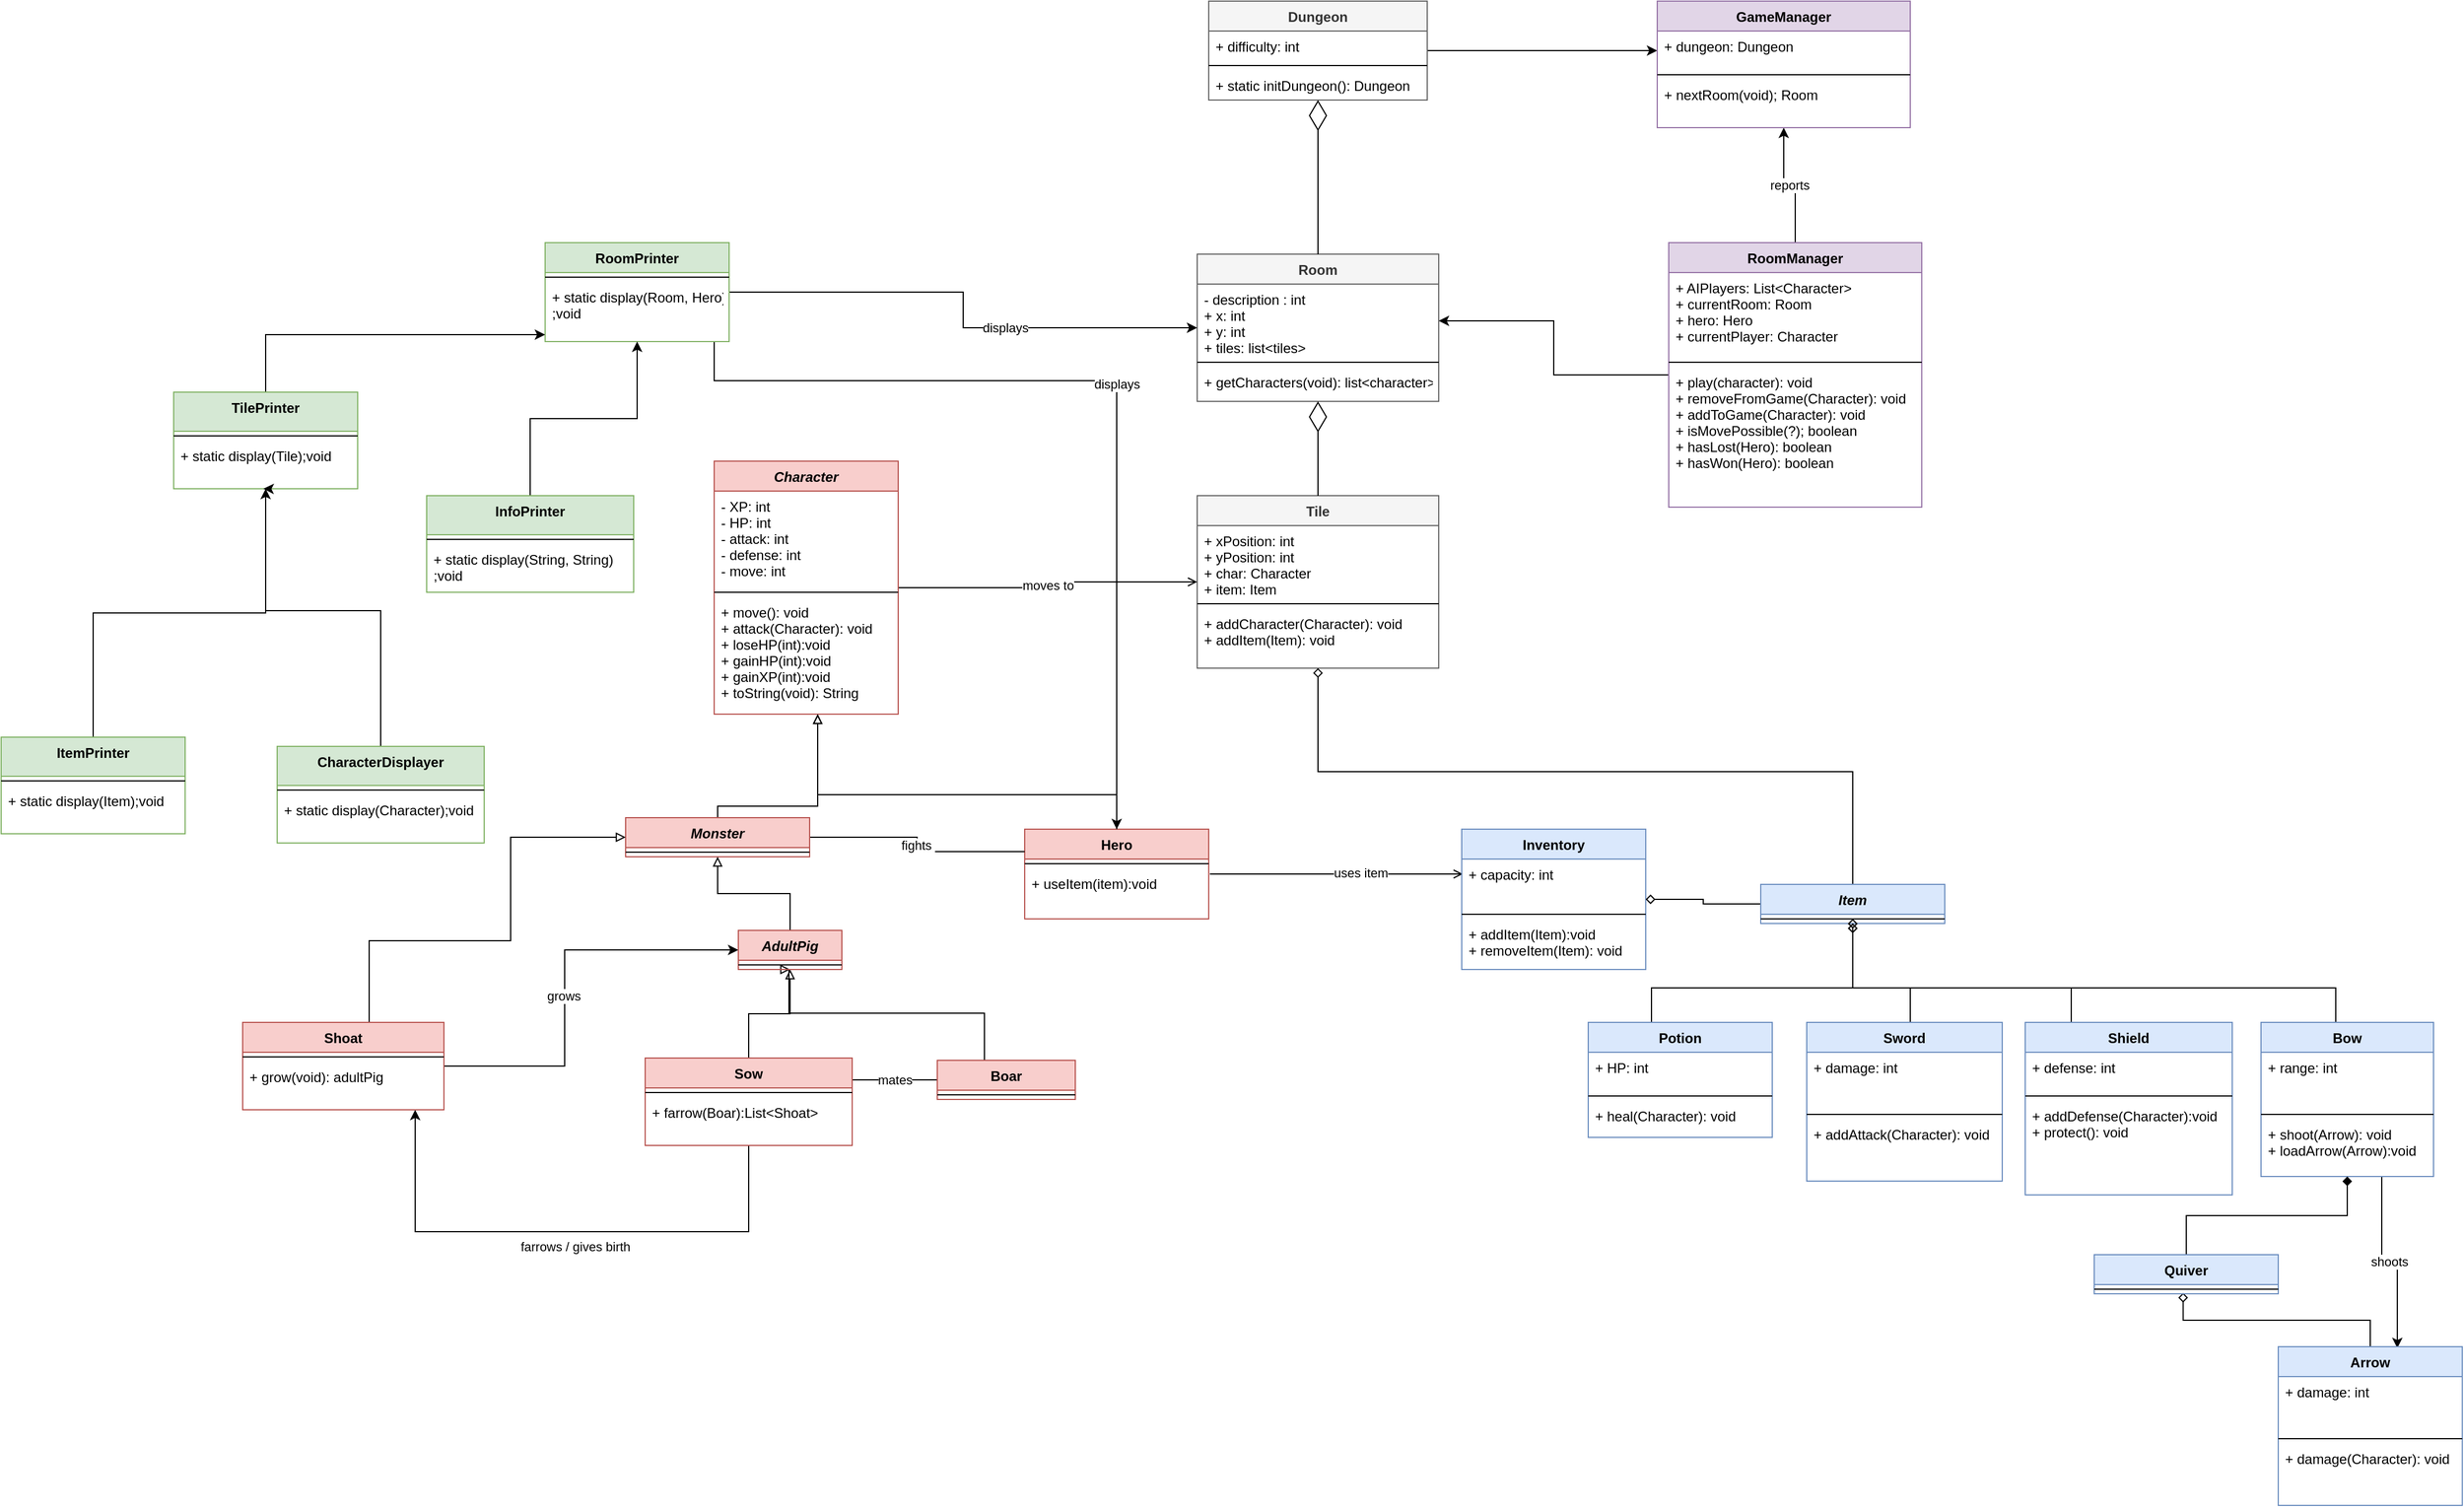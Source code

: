 <mxfile version="15.6.4" type="device"><diagram id="C5RBs43oDa-KdzZeNtuy" name="Page-1"><mxGraphModel dx="2263" dy="604" grid="1" gridSize="10" guides="1" tooltips="1" connect="1" arrows="1" fold="1" page="1" pageScale="1" pageWidth="827" pageHeight="1169" math="0" shadow="0"><root><mxCell id="WIyWlLk6GJQsqaUBKTNV-0"/><mxCell id="WIyWlLk6GJQsqaUBKTNV-1" parent="WIyWlLk6GJQsqaUBKTNV-0"/><mxCell id="gH329OQUfwkuAXoBpwUW-14" style="edgeStyle=orthogonalEdgeStyle;rounded=0;orthogonalLoop=1;jettySize=auto;html=1;entryX=0;entryY=0.5;entryDx=0;entryDy=0;labelBackgroundColor=default;fontColor=default;strokeColor=default;" edge="1" parent="WIyWlLk6GJQsqaUBKTNV-1" source="Ra0WpNmcFtBST2cFeMAc-4" target="gH329OQUfwkuAXoBpwUW-10"><mxGeometry relative="1" as="geometry"/></mxCell><mxCell id="Ra0WpNmcFtBST2cFeMAc-4" value="Dungeon" style="swimlane;fontStyle=1;align=center;verticalAlign=top;childLayout=stackLayout;horizontal=1;startSize=26;horizontalStack=0;resizeParent=1;resizeParentMax=0;resizeLast=0;collapsible=1;marginBottom=0;fillColor=#f5f5f5;fontColor=#333333;strokeColor=#666666;" parent="WIyWlLk6GJQsqaUBKTNV-1" vertex="1"><mxGeometry x="590" y="30" width="190" height="86" as="geometry"/></mxCell><mxCell id="Ra0WpNmcFtBST2cFeMAc-5" value="+ difficulty: int" style="text;strokeColor=none;fillColor=none;align=left;verticalAlign=top;spacingLeft=4;spacingRight=4;overflow=hidden;rotatable=0;points=[[0,0.5],[1,0.5]];portConstraint=eastwest;" parent="Ra0WpNmcFtBST2cFeMAc-4" vertex="1"><mxGeometry y="26" width="190" height="26" as="geometry"/></mxCell><mxCell id="Ra0WpNmcFtBST2cFeMAc-6" value="" style="line;strokeWidth=1;fillColor=none;align=left;verticalAlign=middle;spacingTop=-1;spacingLeft=3;spacingRight=3;rotatable=0;labelPosition=right;points=[];portConstraint=eastwest;" parent="Ra0WpNmcFtBST2cFeMAc-4" vertex="1"><mxGeometry y="52" width="190" height="8" as="geometry"/></mxCell><mxCell id="Ra0WpNmcFtBST2cFeMAc-7" value="+ static initDungeon(): Dungeon" style="text;strokeColor=none;fillColor=none;align=left;verticalAlign=top;spacingLeft=4;spacingRight=4;overflow=hidden;rotatable=0;points=[[0,0.5],[1,0.5]];portConstraint=eastwest;" parent="Ra0WpNmcFtBST2cFeMAc-4" vertex="1"><mxGeometry y="60" width="190" height="26" as="geometry"/></mxCell><mxCell id="Ra0WpNmcFtBST2cFeMAc-8" value="Room" style="swimlane;fontStyle=1;align=center;verticalAlign=top;childLayout=stackLayout;horizontal=1;startSize=26;horizontalStack=0;resizeParent=1;resizeParentMax=0;resizeLast=0;collapsible=1;marginBottom=0;fillColor=#f5f5f5;fontColor=#333333;strokeColor=#666666;" parent="WIyWlLk6GJQsqaUBKTNV-1" vertex="1"><mxGeometry x="580" y="250" width="210" height="128" as="geometry"/></mxCell><mxCell id="gH329OQUfwkuAXoBpwUW-0" value="- description : int&#10;+ x: int&#10;+ y: int&#10;+ tiles: list&lt;tiles&gt;" style="text;strokeColor=none;fillColor=none;align=left;verticalAlign=top;spacingLeft=4;spacingRight=4;overflow=hidden;rotatable=0;points=[[0,0.5],[1,0.5]];portConstraint=eastwest;fontColor=default;" vertex="1" parent="Ra0WpNmcFtBST2cFeMAc-8"><mxGeometry y="26" width="210" height="64" as="geometry"/></mxCell><mxCell id="Ra0WpNmcFtBST2cFeMAc-10" value="" style="line;strokeWidth=1;fillColor=none;align=left;verticalAlign=middle;spacingTop=-1;spacingLeft=3;spacingRight=3;rotatable=0;labelPosition=right;points=[];portConstraint=eastwest;" parent="Ra0WpNmcFtBST2cFeMAc-8" vertex="1"><mxGeometry y="90" width="210" height="8" as="geometry"/></mxCell><mxCell id="Ra0WpNmcFtBST2cFeMAc-11" value="+ getCharacters(void): list&lt;character&gt;" style="text;strokeColor=none;fillColor=none;align=left;verticalAlign=top;spacingLeft=4;spacingRight=4;overflow=hidden;rotatable=0;points=[[0,0.5],[1,0.5]];portConstraint=eastwest;fontColor=default;" parent="Ra0WpNmcFtBST2cFeMAc-8" vertex="1"><mxGeometry y="98" width="210" height="30" as="geometry"/></mxCell><mxCell id="Ra0WpNmcFtBST2cFeMAc-12" value="Tile" style="swimlane;fontStyle=1;align=center;verticalAlign=top;childLayout=stackLayout;horizontal=1;startSize=26;horizontalStack=0;resizeParent=1;resizeParentMax=0;resizeLast=0;collapsible=1;marginBottom=0;fillColor=#f5f5f5;fontColor=#333333;strokeColor=#666666;" parent="WIyWlLk6GJQsqaUBKTNV-1" vertex="1"><mxGeometry x="580" y="460" width="210" height="150" as="geometry"/></mxCell><mxCell id="Ra0WpNmcFtBST2cFeMAc-13" value="+ xPosition: int&#10;+ yPosition: int&#10;+ char: Character&#10;+ item: Item" style="text;strokeColor=none;fillColor=none;align=left;verticalAlign=top;spacingLeft=4;spacingRight=4;overflow=hidden;rotatable=0;points=[[0,0.5],[1,0.5]];portConstraint=eastwest;fontColor=default;" parent="Ra0WpNmcFtBST2cFeMAc-12" vertex="1"><mxGeometry y="26" width="210" height="64" as="geometry"/></mxCell><mxCell id="Ra0WpNmcFtBST2cFeMAc-14" value="" style="line;strokeWidth=1;fillColor=none;align=left;verticalAlign=middle;spacingTop=-1;spacingLeft=3;spacingRight=3;rotatable=0;labelPosition=right;points=[];portConstraint=eastwest;" parent="Ra0WpNmcFtBST2cFeMAc-12" vertex="1"><mxGeometry y="90" width="210" height="8" as="geometry"/></mxCell><mxCell id="Ra0WpNmcFtBST2cFeMAc-15" value="+ addCharacter(Character): void&#10;+ addItem(Item): void" style="text;strokeColor=none;fillColor=none;align=left;verticalAlign=top;spacingLeft=4;spacingRight=4;overflow=hidden;rotatable=0;points=[[0,0.5],[1,0.5]];portConstraint=eastwest;fontColor=default;" parent="Ra0WpNmcFtBST2cFeMAc-12" vertex="1"><mxGeometry y="98" width="210" height="52" as="geometry"/></mxCell><mxCell id="Ra0WpNmcFtBST2cFeMAc-17" value="" style="endArrow=diamondThin;endFill=0;endSize=24;html=1;rounded=0;exitX=0.5;exitY=0;exitDx=0;exitDy=0;" parent="WIyWlLk6GJQsqaUBKTNV-1" source="Ra0WpNmcFtBST2cFeMAc-8" target="Ra0WpNmcFtBST2cFeMAc-4" edge="1"><mxGeometry width="160" relative="1" as="geometry"><mxPoint x="600" y="260" as="sourcePoint"/><mxPoint x="760" y="260" as="targetPoint"/></mxGeometry></mxCell><mxCell id="Ra0WpNmcFtBST2cFeMAc-18" value="" style="endArrow=diamondThin;endFill=0;endSize=24;html=1;rounded=0;exitX=0.5;exitY=0;exitDx=0;exitDy=0;" parent="WIyWlLk6GJQsqaUBKTNV-1" source="Ra0WpNmcFtBST2cFeMAc-12" target="Ra0WpNmcFtBST2cFeMAc-8" edge="1"><mxGeometry width="160" relative="1" as="geometry"><mxPoint x="662" y="428" as="sourcePoint"/><mxPoint x="662" y="346" as="targetPoint"/></mxGeometry></mxCell><mxCell id="Ra0WpNmcFtBST2cFeMAc-65" value="moves to" style="edgeStyle=orthogonalEdgeStyle;rounded=0;orthogonalLoop=1;jettySize=auto;html=1;endArrow=open;endFill=0;" parent="WIyWlLk6GJQsqaUBKTNV-1" source="Ra0WpNmcFtBST2cFeMAc-20" target="Ra0WpNmcFtBST2cFeMAc-12" edge="1"><mxGeometry relative="1" as="geometry"/></mxCell><mxCell id="Ra0WpNmcFtBST2cFeMAc-20" value="Character" style="swimlane;fontStyle=3;align=center;verticalAlign=top;childLayout=stackLayout;horizontal=1;startSize=26;horizontalStack=0;resizeParent=1;resizeParentMax=0;resizeLast=0;collapsible=1;marginBottom=0;fillColor=#f8cecc;strokeColor=#b85450;fontColor=default;" parent="WIyWlLk6GJQsqaUBKTNV-1" vertex="1"><mxGeometry x="160" y="430" width="160" height="220" as="geometry"/></mxCell><mxCell id="Ra0WpNmcFtBST2cFeMAc-21" value="- XP: int&#10;- HP: int&#10;- attack: int&#10;- defense: int&#10;- move: int" style="text;strokeColor=none;fillColor=none;align=left;verticalAlign=top;spacingLeft=4;spacingRight=4;overflow=hidden;rotatable=0;points=[[0,0.5],[1,0.5]];portConstraint=eastwest;" parent="Ra0WpNmcFtBST2cFeMAc-20" vertex="1"><mxGeometry y="26" width="160" height="84" as="geometry"/></mxCell><mxCell id="Ra0WpNmcFtBST2cFeMAc-22" value="" style="line;strokeWidth=1;fillColor=none;align=left;verticalAlign=middle;spacingTop=-1;spacingLeft=3;spacingRight=3;rotatable=0;labelPosition=right;points=[];portConstraint=eastwest;" parent="Ra0WpNmcFtBST2cFeMAc-20" vertex="1"><mxGeometry y="110" width="160" height="8" as="geometry"/></mxCell><mxCell id="Ra0WpNmcFtBST2cFeMAc-23" value="+ move(): void&#10;+ attack(Character): void&#10;+ loseHP(int):void&#10;+ gainHP(int):void&#10;+ gainXP(int):void&#10;+ toString(void): String" style="text;strokeColor=none;fillColor=none;align=left;verticalAlign=top;spacingLeft=4;spacingRight=4;overflow=hidden;rotatable=0;points=[[0,0.5],[1,0.5]];portConstraint=eastwest;fontColor=default;" parent="Ra0WpNmcFtBST2cFeMAc-20" vertex="1"><mxGeometry y="118" width="160" height="102" as="geometry"/></mxCell><mxCell id="Ra0WpNmcFtBST2cFeMAc-71" style="edgeStyle=orthogonalEdgeStyle;rounded=0;orthogonalLoop=1;jettySize=auto;html=1;entryX=0;entryY=0.5;entryDx=0;entryDy=0;endArrow=open;endFill=0;" parent="WIyWlLk6GJQsqaUBKTNV-1" edge="1"><mxGeometry relative="1" as="geometry"><mxPoint x="591" y="789" as="sourcePoint"/><mxPoint x="811" y="789" as="targetPoint"/></mxGeometry></mxCell><mxCell id="Ra0WpNmcFtBST2cFeMAc-72" value="uses item" style="edgeLabel;html=1;align=center;verticalAlign=middle;resizable=0;points=[];" parent="Ra0WpNmcFtBST2cFeMAc-71" vertex="1" connectable="0"><mxGeometry x="0.185" y="1" relative="1" as="geometry"><mxPoint as="offset"/></mxGeometry></mxCell><mxCell id="Ra0WpNmcFtBST2cFeMAc-24" value="Hero" style="swimlane;fontStyle=1;align=center;verticalAlign=top;childLayout=stackLayout;horizontal=1;startSize=26;horizontalStack=0;resizeParent=1;resizeParentMax=0;resizeLast=0;collapsible=1;marginBottom=0;fillColor=#f8cecc;strokeColor=#b85450;" parent="WIyWlLk6GJQsqaUBKTNV-1" vertex="1"><mxGeometry x="430" y="750" width="160" height="78" as="geometry"/></mxCell><mxCell id="Ra0WpNmcFtBST2cFeMAc-26" value="" style="line;strokeWidth=1;fillColor=none;align=left;verticalAlign=middle;spacingTop=-1;spacingLeft=3;spacingRight=3;rotatable=0;labelPosition=right;points=[];portConstraint=eastwest;" parent="Ra0WpNmcFtBST2cFeMAc-24" vertex="1"><mxGeometry y="26" width="160" height="8" as="geometry"/></mxCell><mxCell id="NSL0CPx2cBT7CAXPRguI-1" value="+ useItem(item):void" style="text;strokeColor=none;fillColor=none;align=left;verticalAlign=top;spacingLeft=4;spacingRight=4;overflow=hidden;rotatable=0;points=[[0,0.5],[1,0.5]];portConstraint=eastwest;" parent="Ra0WpNmcFtBST2cFeMAc-24" vertex="1"><mxGeometry y="34" width="160" height="44" as="geometry"/></mxCell><mxCell id="Ra0WpNmcFtBST2cFeMAc-59" value="fights&amp;nbsp;" style="edgeStyle=orthogonalEdgeStyle;rounded=0;orthogonalLoop=1;jettySize=auto;html=1;entryX=0;entryY=0.25;entryDx=0;entryDy=0;endArrow=none;endFill=0;" parent="WIyWlLk6GJQsqaUBKTNV-1" source="Ra0WpNmcFtBST2cFeMAc-28" target="Ra0WpNmcFtBST2cFeMAc-24" edge="1"><mxGeometry relative="1" as="geometry"/></mxCell><mxCell id="Ra0WpNmcFtBST2cFeMAc-60" style="edgeStyle=orthogonalEdgeStyle;rounded=0;orthogonalLoop=1;jettySize=auto;html=1;endArrow=block;endFill=0;" parent="WIyWlLk6GJQsqaUBKTNV-1" source="Ra0WpNmcFtBST2cFeMAc-28" target="Ra0WpNmcFtBST2cFeMAc-20" edge="1"><mxGeometry relative="1" as="geometry"><Array as="points"><mxPoint x="163" y="730"/><mxPoint x="250" y="730"/></Array></mxGeometry></mxCell><mxCell id="Ra0WpNmcFtBST2cFeMAc-28" value="Monster" style="swimlane;fontStyle=3;align=center;verticalAlign=top;childLayout=stackLayout;horizontal=1;startSize=26;horizontalStack=0;resizeParent=1;resizeParentMax=0;resizeLast=0;collapsible=1;marginBottom=0;fillColor=#f8cecc;strokeColor=#b85450;" parent="WIyWlLk6GJQsqaUBKTNV-1" vertex="1"><mxGeometry x="83" y="740" width="160" height="34" as="geometry"/></mxCell><mxCell id="Ra0WpNmcFtBST2cFeMAc-30" value="" style="line;strokeWidth=1;fillColor=none;align=left;verticalAlign=middle;spacingTop=-1;spacingLeft=3;spacingRight=3;rotatable=0;labelPosition=right;points=[];portConstraint=eastwest;" parent="Ra0WpNmcFtBST2cFeMAc-28" vertex="1"><mxGeometry y="26" width="160" height="8" as="geometry"/></mxCell><mxCell id="gH329OQUfwkuAXoBpwUW-19" style="edgeStyle=orthogonalEdgeStyle;rounded=0;orthogonalLoop=1;jettySize=auto;html=1;labelBackgroundColor=default;fontColor=default;strokeColor=default;endArrow=block;endFill=0;" edge="1" parent="WIyWlLk6GJQsqaUBKTNV-1" source="Ra0WpNmcFtBST2cFeMAc-38" target="gH329OQUfwkuAXoBpwUW-26"><mxGeometry relative="1" as="geometry"/></mxCell><mxCell id="gH329OQUfwkuAXoBpwUW-31" value="farrows / gives birth" style="edgeStyle=orthogonalEdgeStyle;rounded=0;orthogonalLoop=1;jettySize=auto;html=1;labelBackgroundColor=default;fontColor=default;endArrow=classic;endFill=1;strokeColor=default;" edge="1" parent="WIyWlLk6GJQsqaUBKTNV-1" source="Ra0WpNmcFtBST2cFeMAc-38" target="gH329OQUfwkuAXoBpwUW-22"><mxGeometry x="-0.039" y="13" relative="1" as="geometry"><Array as="points"><mxPoint x="190" y="1100"/><mxPoint x="-100" y="1100"/></Array><mxPoint as="offset"/></mxGeometry></mxCell><mxCell id="gH329OQUfwkuAXoBpwUW-33" value="mates" style="edgeStyle=orthogonalEdgeStyle;rounded=0;orthogonalLoop=1;jettySize=auto;html=1;labelBackgroundColor=default;fontColor=default;endArrow=none;endFill=0;strokeColor=default;exitX=1;exitY=0.25;exitDx=0;exitDy=0;" edge="1" parent="WIyWlLk6GJQsqaUBKTNV-1" source="Ra0WpNmcFtBST2cFeMAc-38" target="Ra0WpNmcFtBST2cFeMAc-40"><mxGeometry relative="1" as="geometry"/></mxCell><mxCell id="Ra0WpNmcFtBST2cFeMAc-38" value="Sow" style="swimlane;fontStyle=1;align=center;verticalAlign=top;childLayout=stackLayout;horizontal=1;startSize=26;horizontalStack=0;resizeParent=1;resizeParentMax=0;resizeLast=0;collapsible=1;marginBottom=0;fillColor=#f8cecc;strokeColor=#b85450;fontColor=default;" parent="WIyWlLk6GJQsqaUBKTNV-1" vertex="1"><mxGeometry x="100" y="949" width="180" height="76" as="geometry"/></mxCell><mxCell id="Ra0WpNmcFtBST2cFeMAc-39" value="" style="line;strokeWidth=1;fillColor=none;align=left;verticalAlign=middle;spacingTop=-1;spacingLeft=3;spacingRight=3;rotatable=0;labelPosition=right;points=[];portConstraint=eastwest;" parent="Ra0WpNmcFtBST2cFeMAc-38" vertex="1"><mxGeometry y="26" width="180" height="8" as="geometry"/></mxCell><mxCell id="gH329OQUfwkuAXoBpwUW-21" value="+ farrow(Boar):List&lt;Shoat&gt;" style="text;strokeColor=none;fillColor=none;align=left;verticalAlign=top;spacingLeft=4;spacingRight=4;overflow=hidden;rotatable=0;points=[[0,0.5],[1,0.5]];portConstraint=eastwest;fontColor=default;" vertex="1" parent="Ra0WpNmcFtBST2cFeMAc-38"><mxGeometry y="34" width="180" height="42" as="geometry"/></mxCell><mxCell id="gH329OQUfwkuAXoBpwUW-20" style="edgeStyle=orthogonalEdgeStyle;rounded=0;orthogonalLoop=1;jettySize=auto;html=1;labelBackgroundColor=default;fontColor=default;strokeColor=default;entryX=0.5;entryY=1;entryDx=0;entryDy=0;endArrow=block;endFill=0;" edge="1" parent="WIyWlLk6GJQsqaUBKTNV-1" source="Ra0WpNmcFtBST2cFeMAc-40" target="gH329OQUfwkuAXoBpwUW-26"><mxGeometry relative="1" as="geometry"><Array as="points"><mxPoint x="395" y="910"/><mxPoint x="225" y="910"/></Array></mxGeometry></mxCell><mxCell id="Ra0WpNmcFtBST2cFeMAc-40" value="Boar" style="swimlane;fontStyle=1;align=center;verticalAlign=top;childLayout=stackLayout;horizontal=1;startSize=26;horizontalStack=0;resizeParent=1;resizeParentMax=0;resizeLast=0;collapsible=1;marginBottom=0;fillColor=#f8cecc;strokeColor=#b85450;fontColor=default;" parent="WIyWlLk6GJQsqaUBKTNV-1" vertex="1"><mxGeometry x="354" y="951" width="120" height="34" as="geometry"/></mxCell><mxCell id="Ra0WpNmcFtBST2cFeMAc-41" value="" style="line;strokeWidth=1;fillColor=none;align=left;verticalAlign=middle;spacingTop=-1;spacingLeft=3;spacingRight=3;rotatable=0;labelPosition=right;points=[];portConstraint=eastwest;" parent="Ra0WpNmcFtBST2cFeMAc-40" vertex="1"><mxGeometry y="26" width="120" height="8" as="geometry"/></mxCell><mxCell id="Ra0WpNmcFtBST2cFeMAc-66" value="Inventory" style="swimlane;fontStyle=1;align=center;verticalAlign=top;childLayout=stackLayout;horizontal=1;startSize=26;horizontalStack=0;resizeParent=1;resizeParentMax=0;resizeLast=0;collapsible=1;marginBottom=0;fillColor=#dae8fc;strokeColor=#6c8ebf;fontColor=default;" parent="WIyWlLk6GJQsqaUBKTNV-1" vertex="1"><mxGeometry x="810" y="750" width="160" height="122" as="geometry"/></mxCell><mxCell id="NSL0CPx2cBT7CAXPRguI-3" value="+ capacity: int" style="text;strokeColor=none;fillColor=none;align=left;verticalAlign=top;spacingLeft=4;spacingRight=4;overflow=hidden;rotatable=0;points=[[0,0.5],[1,0.5]];portConstraint=eastwest;" parent="Ra0WpNmcFtBST2cFeMAc-66" vertex="1"><mxGeometry y="26" width="160" height="44" as="geometry"/></mxCell><mxCell id="Ra0WpNmcFtBST2cFeMAc-68" value="" style="line;strokeWidth=1;fillColor=none;align=left;verticalAlign=middle;spacingTop=-1;spacingLeft=3;spacingRight=3;rotatable=0;labelPosition=right;points=[];portConstraint=eastwest;" parent="Ra0WpNmcFtBST2cFeMAc-66" vertex="1"><mxGeometry y="70" width="160" height="8" as="geometry"/></mxCell><mxCell id="Ra0WpNmcFtBST2cFeMAc-74" value="+ addItem(Item):void&#10;+ removeItem(Item): void" style="text;strokeColor=none;fillColor=none;align=left;verticalAlign=top;spacingLeft=4;spacingRight=4;overflow=hidden;rotatable=0;points=[[0,0.5],[1,0.5]];portConstraint=eastwest;" parent="Ra0WpNmcFtBST2cFeMAc-66" vertex="1"><mxGeometry y="78" width="160" height="44" as="geometry"/></mxCell><mxCell id="Ra0WpNmcFtBST2cFeMAc-81" style="edgeStyle=orthogonalEdgeStyle;rounded=0;orthogonalLoop=1;jettySize=auto;html=1;endArrow=diamond;endFill=0;" parent="WIyWlLk6GJQsqaUBKTNV-1" source="Ra0WpNmcFtBST2cFeMAc-76" target="Ra0WpNmcFtBST2cFeMAc-66" edge="1"><mxGeometry relative="1" as="geometry"/></mxCell><mxCell id="Ra0WpNmcFtBST2cFeMAc-96" style="edgeStyle=orthogonalEdgeStyle;rounded=0;orthogonalLoop=1;jettySize=auto;html=1;endArrow=diamond;endFill=0;strokeColor=default;labelBackgroundColor=default;fontColor=default;" parent="WIyWlLk6GJQsqaUBKTNV-1" source="Ra0WpNmcFtBST2cFeMAc-76" target="Ra0WpNmcFtBST2cFeMAc-12" edge="1"><mxGeometry relative="1" as="geometry"><Array as="points"><mxPoint x="1150" y="700"/><mxPoint x="685" y="700"/></Array></mxGeometry></mxCell><mxCell id="Ra0WpNmcFtBST2cFeMAc-76" value="Item" style="swimlane;fontStyle=3;align=center;verticalAlign=top;childLayout=stackLayout;horizontal=1;startSize=26;horizontalStack=0;resizeParent=1;resizeParentMax=0;resizeLast=0;collapsible=1;marginBottom=0;fillColor=#dae8fc;strokeColor=#6c8ebf;" parent="WIyWlLk6GJQsqaUBKTNV-1" vertex="1"><mxGeometry x="1070" y="798" width="160" height="34" as="geometry"/></mxCell><mxCell id="Ra0WpNmcFtBST2cFeMAc-78" value="" style="line;strokeWidth=1;fillColor=none;align=left;verticalAlign=middle;spacingTop=-1;spacingLeft=3;spacingRight=3;rotatable=0;labelPosition=right;points=[];portConstraint=eastwest;" parent="Ra0WpNmcFtBST2cFeMAc-76" vertex="1"><mxGeometry y="26" width="160" height="8" as="geometry"/></mxCell><mxCell id="Ra0WpNmcFtBST2cFeMAc-84" style="edgeStyle=orthogonalEdgeStyle;rounded=0;orthogonalLoop=1;jettySize=auto;html=1;endArrow=diamond;endFill=0;" parent="WIyWlLk6GJQsqaUBKTNV-1" source="Ra0WpNmcFtBST2cFeMAc-82" target="Ra0WpNmcFtBST2cFeMAc-76" edge="1"><mxGeometry relative="1" as="geometry"><Array as="points"><mxPoint x="975" y="888"/><mxPoint x="1150" y="888"/></Array></mxGeometry></mxCell><mxCell id="Ra0WpNmcFtBST2cFeMAc-82" value="Potion" style="swimlane;fontStyle=1;align=center;verticalAlign=top;childLayout=stackLayout;horizontal=1;startSize=26;horizontalStack=0;resizeParent=1;resizeParentMax=0;resizeLast=0;collapsible=1;marginBottom=0;fillColor=#dae8fc;strokeColor=#6c8ebf;" parent="WIyWlLk6GJQsqaUBKTNV-1" vertex="1"><mxGeometry x="920" y="918" width="160" height="100" as="geometry"/></mxCell><mxCell id="ONA8UEcfbcCR8e6bUTJ_-0" value="+ HP: int" style="text;strokeColor=none;fillColor=none;align=left;verticalAlign=top;spacingLeft=4;spacingRight=4;overflow=hidden;rotatable=0;points=[[0,0.5],[1,0.5]];portConstraint=eastwest;" parent="Ra0WpNmcFtBST2cFeMAc-82" vertex="1"><mxGeometry y="26" width="160" height="34" as="geometry"/></mxCell><mxCell id="Ra0WpNmcFtBST2cFeMAc-83" value="" style="line;strokeWidth=1;fillColor=none;align=left;verticalAlign=middle;spacingTop=-1;spacingLeft=3;spacingRight=3;rotatable=0;labelPosition=right;points=[];portConstraint=eastwest;" parent="Ra0WpNmcFtBST2cFeMAc-82" vertex="1"><mxGeometry y="60" width="160" height="8" as="geometry"/></mxCell><mxCell id="ONA8UEcfbcCR8e6bUTJ_-3" value="+ heal(Character): void" style="text;strokeColor=none;fillColor=none;align=left;verticalAlign=top;spacingLeft=4;spacingRight=4;overflow=hidden;rotatable=0;points=[[0,0.5],[1,0.5]];portConstraint=eastwest;" parent="Ra0WpNmcFtBST2cFeMAc-82" vertex="1"><mxGeometry y="68" width="160" height="32" as="geometry"/></mxCell><mxCell id="Ra0WpNmcFtBST2cFeMAc-88" style="edgeStyle=orthogonalEdgeStyle;rounded=0;orthogonalLoop=1;jettySize=auto;html=1;endArrow=diamond;endFill=0;" parent="WIyWlLk6GJQsqaUBKTNV-1" source="Ra0WpNmcFtBST2cFeMAc-85" target="Ra0WpNmcFtBST2cFeMAc-76" edge="1"><mxGeometry relative="1" as="geometry"><Array as="points"><mxPoint x="1200" y="888"/><mxPoint x="1150" y="888"/></Array></mxGeometry></mxCell><mxCell id="Ra0WpNmcFtBST2cFeMAc-85" value="Sword" style="swimlane;fontStyle=1;align=center;verticalAlign=top;childLayout=stackLayout;horizontal=1;startSize=26;horizontalStack=0;resizeParent=1;resizeParentMax=0;resizeLast=0;collapsible=1;marginBottom=0;fillColor=#dae8fc;strokeColor=#6c8ebf;" parent="WIyWlLk6GJQsqaUBKTNV-1" vertex="1"><mxGeometry x="1110" y="918" width="170" height="138" as="geometry"/></mxCell><mxCell id="ONA8UEcfbcCR8e6bUTJ_-1" value="+ damage: int" style="text;strokeColor=none;fillColor=none;align=left;verticalAlign=top;spacingLeft=4;spacingRight=4;overflow=hidden;rotatable=0;points=[[0,0.5],[1,0.5]];portConstraint=eastwest;" parent="Ra0WpNmcFtBST2cFeMAc-85" vertex="1"><mxGeometry y="26" width="170" height="50" as="geometry"/></mxCell><mxCell id="Ra0WpNmcFtBST2cFeMAc-86" value="" style="line;strokeWidth=1;fillColor=none;align=left;verticalAlign=middle;spacingTop=-1;spacingLeft=3;spacingRight=3;rotatable=0;labelPosition=right;points=[];portConstraint=eastwest;" parent="Ra0WpNmcFtBST2cFeMAc-85" vertex="1"><mxGeometry y="76" width="170" height="8" as="geometry"/></mxCell><mxCell id="Kwb9sThJgDxmGf1kKfS5-1" value="+ addAttack(Character): void" style="text;strokeColor=none;fillColor=none;align=left;verticalAlign=top;spacingLeft=4;spacingRight=4;overflow=hidden;rotatable=0;points=[[0,0.5],[1,0.5]];portConstraint=eastwest;" parent="Ra0WpNmcFtBST2cFeMAc-85" vertex="1"><mxGeometry y="84" width="170" height="54" as="geometry"/></mxCell><mxCell id="Ra0WpNmcFtBST2cFeMAc-91" style="edgeStyle=orthogonalEdgeStyle;rounded=0;orthogonalLoop=1;jettySize=auto;html=1;endArrow=diamond;endFill=0;" parent="WIyWlLk6GJQsqaUBKTNV-1" source="Ra0WpNmcFtBST2cFeMAc-89" edge="1"><mxGeometry relative="1" as="geometry"><mxPoint x="1150" y="828" as="targetPoint"/><Array as="points"><mxPoint x="1340" y="888"/><mxPoint x="1150" y="888"/></Array></mxGeometry></mxCell><mxCell id="Ra0WpNmcFtBST2cFeMAc-89" value="Shield" style="swimlane;fontStyle=1;align=center;verticalAlign=top;childLayout=stackLayout;horizontal=1;startSize=26;horizontalStack=0;resizeParent=1;resizeParentMax=0;resizeLast=0;collapsible=1;marginBottom=0;fillColor=#dae8fc;strokeColor=#6c8ebf;" parent="WIyWlLk6GJQsqaUBKTNV-1" vertex="1"><mxGeometry x="1300" y="918" width="180" height="150" as="geometry"/></mxCell><mxCell id="ONA8UEcfbcCR8e6bUTJ_-5" value="+ defense: int" style="text;strokeColor=none;fillColor=none;align=left;verticalAlign=top;spacingLeft=4;spacingRight=4;overflow=hidden;rotatable=0;points=[[0,0.5],[1,0.5]];portConstraint=eastwest;" parent="Ra0WpNmcFtBST2cFeMAc-89" vertex="1"><mxGeometry y="26" width="180" height="34" as="geometry"/></mxCell><mxCell id="Ra0WpNmcFtBST2cFeMAc-90" value="" style="line;strokeWidth=1;fillColor=none;align=left;verticalAlign=middle;spacingTop=-1;spacingLeft=3;spacingRight=3;rotatable=0;labelPosition=right;points=[];portConstraint=eastwest;" parent="Ra0WpNmcFtBST2cFeMAc-89" vertex="1"><mxGeometry y="60" width="180" height="8" as="geometry"/></mxCell><mxCell id="ONA8UEcfbcCR8e6bUTJ_-10" value="+ addDefense(Character):void&#10;+ protect(): void" style="text;strokeColor=none;fillColor=none;align=left;verticalAlign=top;spacingLeft=4;spacingRight=4;overflow=hidden;rotatable=0;points=[[0,0.5],[1,0.5]];portConstraint=eastwest;" parent="Ra0WpNmcFtBST2cFeMAc-89" vertex="1"><mxGeometry y="68" width="180" height="82" as="geometry"/></mxCell><mxCell id="Ra0WpNmcFtBST2cFeMAc-94" style="edgeStyle=orthogonalEdgeStyle;rounded=0;orthogonalLoop=1;jettySize=auto;html=1;endArrow=diamond;endFill=0;" parent="WIyWlLk6GJQsqaUBKTNV-1" source="Ra0WpNmcFtBST2cFeMAc-92" edge="1"><mxGeometry relative="1" as="geometry"><mxPoint x="1150" y="828" as="targetPoint"/><Array as="points"><mxPoint x="1570" y="888"/><mxPoint x="1150" y="888"/></Array></mxGeometry></mxCell><mxCell id="Kwb9sThJgDxmGf1kKfS5-7" value="shoots&amp;nbsp;" style="edgeStyle=orthogonalEdgeStyle;rounded=0;orthogonalLoop=1;jettySize=auto;html=1;entryX=0.647;entryY=0.009;entryDx=0;entryDy=0;entryPerimeter=0;" parent="WIyWlLk6GJQsqaUBKTNV-1" source="Ra0WpNmcFtBST2cFeMAc-92" target="ONA8UEcfbcCR8e6bUTJ_-11" edge="1"><mxGeometry relative="1" as="geometry"><Array as="points"><mxPoint x="1610" y="1126"/><mxPoint x="1623" y="1126"/></Array></mxGeometry></mxCell><mxCell id="Ra0WpNmcFtBST2cFeMAc-92" value="Bow" style="swimlane;fontStyle=1;align=center;verticalAlign=top;childLayout=stackLayout;horizontal=1;startSize=26;horizontalStack=0;resizeParent=1;resizeParentMax=0;resizeLast=0;collapsible=1;marginBottom=0;fillColor=#dae8fc;strokeColor=#6c8ebf;" parent="WIyWlLk6GJQsqaUBKTNV-1" vertex="1"><mxGeometry x="1505" y="918" width="150" height="134" as="geometry"/></mxCell><mxCell id="ONA8UEcfbcCR8e6bUTJ_-9" value="+ range: int" style="text;strokeColor=none;fillColor=none;align=left;verticalAlign=top;spacingLeft=4;spacingRight=4;overflow=hidden;rotatable=0;points=[[0,0.5],[1,0.5]];portConstraint=eastwest;" parent="Ra0WpNmcFtBST2cFeMAc-92" vertex="1"><mxGeometry y="26" width="150" height="50" as="geometry"/></mxCell><mxCell id="Ra0WpNmcFtBST2cFeMAc-93" value="" style="line;strokeWidth=1;fillColor=none;align=left;verticalAlign=middle;spacingTop=-1;spacingLeft=3;spacingRight=3;rotatable=0;labelPosition=right;points=[];portConstraint=eastwest;" parent="Ra0WpNmcFtBST2cFeMAc-92" vertex="1"><mxGeometry y="76" width="150" height="8" as="geometry"/></mxCell><mxCell id="ONA8UEcfbcCR8e6bUTJ_-8" value="+ shoot(Arrow): void&#10;+ loadArrow(Arrow):void" style="text;strokeColor=none;fillColor=none;align=left;verticalAlign=top;spacingLeft=4;spacingRight=4;overflow=hidden;rotatable=0;points=[[0,0.5],[1,0.5]];portConstraint=eastwest;" parent="Ra0WpNmcFtBST2cFeMAc-92" vertex="1"><mxGeometry y="84" width="150" height="50" as="geometry"/></mxCell><mxCell id="NSL0CPx2cBT7CAXPRguI-0" style="edgeStyle=orthogonalEdgeStyle;rounded=0;orthogonalLoop=1;jettySize=auto;html=1;endArrow=block;endFill=0;strokeColor=default;labelBackgroundColor=default;fontColor=default;" parent="WIyWlLk6GJQsqaUBKTNV-1" edge="1"><mxGeometry relative="1" as="geometry"><mxPoint x="510" y="750" as="sourcePoint"/><mxPoint x="250" y="650" as="targetPoint"/><Array as="points"><mxPoint x="510" y="720"/><mxPoint x="250" y="720"/></Array></mxGeometry></mxCell><mxCell id="ONA8UEcfbcCR8e6bUTJ_-14" style="edgeStyle=orthogonalEdgeStyle;rounded=0;orthogonalLoop=1;jettySize=auto;html=1;endArrow=diamond;endFill=0;entryX=0.483;entryY=0.9;entryDx=0;entryDy=0;entryPerimeter=0;" parent="WIyWlLk6GJQsqaUBKTNV-1" source="ONA8UEcfbcCR8e6bUTJ_-11" target="Kwb9sThJgDxmGf1kKfS5-5" edge="1"><mxGeometry relative="1" as="geometry"/></mxCell><mxCell id="ONA8UEcfbcCR8e6bUTJ_-11" value="Arrow" style="swimlane;fontStyle=1;align=center;verticalAlign=top;childLayout=stackLayout;horizontal=1;startSize=26;horizontalStack=0;resizeParent=1;resizeParentMax=0;resizeLast=0;collapsible=1;marginBottom=0;fillColor=#dae8fc;strokeColor=#6c8ebf;" parent="WIyWlLk6GJQsqaUBKTNV-1" vertex="1"><mxGeometry x="1520" y="1200" width="160" height="138" as="geometry"/></mxCell><mxCell id="ONA8UEcfbcCR8e6bUTJ_-12" value="+ damage: int" style="text;strokeColor=none;fillColor=none;align=left;verticalAlign=top;spacingLeft=4;spacingRight=4;overflow=hidden;rotatable=0;points=[[0,0.5],[1,0.5]];portConstraint=eastwest;" parent="ONA8UEcfbcCR8e6bUTJ_-11" vertex="1"><mxGeometry y="26" width="160" height="50" as="geometry"/></mxCell><mxCell id="ONA8UEcfbcCR8e6bUTJ_-13" value="" style="line;strokeWidth=1;fillColor=none;align=left;verticalAlign=middle;spacingTop=-1;spacingLeft=3;spacingRight=3;rotatable=0;labelPosition=right;points=[];portConstraint=eastwest;" parent="ONA8UEcfbcCR8e6bUTJ_-11" vertex="1"><mxGeometry y="76" width="160" height="8" as="geometry"/></mxCell><mxCell id="Kwb9sThJgDxmGf1kKfS5-2" value="+ damage(Character): void" style="text;strokeColor=none;fillColor=none;align=left;verticalAlign=top;spacingLeft=4;spacingRight=4;overflow=hidden;rotatable=0;points=[[0,0.5],[1,0.5]];portConstraint=eastwest;" parent="ONA8UEcfbcCR8e6bUTJ_-11" vertex="1"><mxGeometry y="84" width="160" height="54" as="geometry"/></mxCell><mxCell id="Kwb9sThJgDxmGf1kKfS5-8" style="edgeStyle=orthogonalEdgeStyle;rounded=0;orthogonalLoop=1;jettySize=auto;html=1;endArrow=diamond;endFill=1;" parent="WIyWlLk6GJQsqaUBKTNV-1" source="Kwb9sThJgDxmGf1kKfS5-3" target="Ra0WpNmcFtBST2cFeMAc-92" edge="1"><mxGeometry relative="1" as="geometry"/></mxCell><mxCell id="Kwb9sThJgDxmGf1kKfS5-3" value="Quiver" style="swimlane;fontStyle=1;align=center;verticalAlign=top;childLayout=stackLayout;horizontal=1;startSize=26;horizontalStack=0;resizeParent=1;resizeParentMax=0;resizeLast=0;collapsible=1;marginBottom=0;fillColor=#dae8fc;strokeColor=#6c8ebf;" parent="WIyWlLk6GJQsqaUBKTNV-1" vertex="1"><mxGeometry x="1360" y="1120" width="160" height="34" as="geometry"/></mxCell><mxCell id="Kwb9sThJgDxmGf1kKfS5-5" value="" style="line;strokeWidth=1;fillColor=none;align=left;verticalAlign=middle;spacingTop=-1;spacingLeft=3;spacingRight=3;rotatable=0;labelPosition=right;points=[];portConstraint=eastwest;" parent="Kwb9sThJgDxmGf1kKfS5-3" vertex="1"><mxGeometry y="26" width="160" height="8" as="geometry"/></mxCell><mxCell id="JvUbHPpOgoqIIfKXR_v9-4" style="edgeStyle=orthogonalEdgeStyle;rounded=0;orthogonalLoop=1;jettySize=auto;html=1;" parent="WIyWlLk6GJQsqaUBKTNV-1" source="JvUbHPpOgoqIIfKXR_v9-0" target="Ra0WpNmcFtBST2cFeMAc-8" edge="1"><mxGeometry relative="1" as="geometry"/></mxCell><mxCell id="JvUbHPpOgoqIIfKXR_v9-5" value="displays" style="edgeLabel;html=1;align=center;verticalAlign=middle;resizable=0;points=[];" parent="JvUbHPpOgoqIIfKXR_v9-4" vertex="1" connectable="0"><mxGeometry x="0.239" relative="1" as="geometry"><mxPoint x="-1" as="offset"/></mxGeometry></mxCell><mxCell id="P2-OnjzZVJ0QlCt3M9Bn-4" style="edgeStyle=orthogonalEdgeStyle;rounded=0;orthogonalLoop=1;jettySize=auto;html=1;entryX=0.5;entryY=0;entryDx=0;entryDy=0;" parent="WIyWlLk6GJQsqaUBKTNV-1" source="JvUbHPpOgoqIIfKXR_v9-0" target="Ra0WpNmcFtBST2cFeMAc-24" edge="1"><mxGeometry relative="1" as="geometry"><Array as="points"><mxPoint x="160" y="360"/><mxPoint x="510" y="360"/></Array></mxGeometry></mxCell><mxCell id="P2-OnjzZVJ0QlCt3M9Bn-5" value="displays" style="edgeLabel;html=1;align=center;verticalAlign=middle;resizable=0;points=[];" parent="P2-OnjzZVJ0QlCt3M9Bn-4" vertex="1" connectable="0"><mxGeometry x="-0.011" y="-3" relative="1" as="geometry"><mxPoint x="1" as="offset"/></mxGeometry></mxCell><mxCell id="JvUbHPpOgoqIIfKXR_v9-0" value="RoomPrinter" style="swimlane;fontStyle=1;align=center;verticalAlign=top;childLayout=stackLayout;horizontal=1;startSize=26;horizontalStack=0;resizeParent=1;resizeParentMax=0;resizeLast=0;collapsible=1;marginBottom=0;fillColor=#d5e8d4;strokeColor=#82b366;" parent="WIyWlLk6GJQsqaUBKTNV-1" vertex="1"><mxGeometry x="13" y="240" width="160" height="86" as="geometry"/></mxCell><mxCell id="JvUbHPpOgoqIIfKXR_v9-2" value="" style="line;strokeWidth=1;fillColor=none;align=left;verticalAlign=middle;spacingTop=-1;spacingLeft=3;spacingRight=3;rotatable=0;labelPosition=right;points=[];portConstraint=eastwest;" parent="JvUbHPpOgoqIIfKXR_v9-0" vertex="1"><mxGeometry y="26" width="160" height="8" as="geometry"/></mxCell><mxCell id="JvUbHPpOgoqIIfKXR_v9-16" value="+ static display(Room, Hero)&#10;;void" style="text;strokeColor=none;fillColor=none;align=left;verticalAlign=top;spacingLeft=4;spacingRight=4;overflow=hidden;rotatable=0;points=[[0,0.5],[1,0.5]];portConstraint=eastwest;" parent="JvUbHPpOgoqIIfKXR_v9-0" vertex="1"><mxGeometry y="34" width="160" height="52" as="geometry"/></mxCell><mxCell id="JvUbHPpOgoqIIfKXR_v9-30" style="edgeStyle=orthogonalEdgeStyle;rounded=0;orthogonalLoop=1;jettySize=auto;html=1;" parent="WIyWlLk6GJQsqaUBKTNV-1" source="JvUbHPpOgoqIIfKXR_v9-6" target="JvUbHPpOgoqIIfKXR_v9-9" edge="1"><mxGeometry relative="1" as="geometry"/></mxCell><mxCell id="JvUbHPpOgoqIIfKXR_v9-6" value="ItemPrinter" style="swimlane;fontStyle=1;align=center;verticalAlign=top;childLayout=stackLayout;horizontal=1;startSize=34;horizontalStack=0;resizeParent=1;resizeParentMax=0;resizeLast=0;collapsible=1;marginBottom=0;fillColor=#d5e8d4;strokeColor=#82b366;" parent="WIyWlLk6GJQsqaUBKTNV-1" vertex="1"><mxGeometry x="-460" y="670" width="160" height="84" as="geometry"/></mxCell><mxCell id="JvUbHPpOgoqIIfKXR_v9-7" value="" style="line;strokeWidth=1;fillColor=none;align=left;verticalAlign=middle;spacingTop=-1;spacingLeft=3;spacingRight=3;rotatable=0;labelPosition=right;points=[];portConstraint=eastwest;" parent="JvUbHPpOgoqIIfKXR_v9-6" vertex="1"><mxGeometry y="34" width="160" height="8" as="geometry"/></mxCell><mxCell id="JvUbHPpOgoqIIfKXR_v9-23" value="+ static display(Item);void" style="text;strokeColor=none;fillColor=none;align=left;verticalAlign=top;spacingLeft=4;spacingRight=4;overflow=hidden;rotatable=0;points=[[0,0.5],[1,0.5]];portConstraint=eastwest;" parent="JvUbHPpOgoqIIfKXR_v9-6" vertex="1"><mxGeometry y="42" width="160" height="42" as="geometry"/></mxCell><mxCell id="JvUbHPpOgoqIIfKXR_v9-29" style="edgeStyle=orthogonalEdgeStyle;rounded=0;orthogonalLoop=1;jettySize=auto;html=1;" parent="WIyWlLk6GJQsqaUBKTNV-1" source="JvUbHPpOgoqIIfKXR_v9-9" target="JvUbHPpOgoqIIfKXR_v9-0" edge="1"><mxGeometry relative="1" as="geometry"><Array as="points"><mxPoint x="-230" y="320"/></Array></mxGeometry></mxCell><mxCell id="JvUbHPpOgoqIIfKXR_v9-9" value="TilePrinter" style="swimlane;fontStyle=1;align=center;verticalAlign=top;childLayout=stackLayout;horizontal=1;startSize=34;horizontalStack=0;resizeParent=1;resizeParentMax=0;resizeLast=0;collapsible=1;marginBottom=0;fillColor=#d5e8d4;strokeColor=#82b366;" parent="WIyWlLk6GJQsqaUBKTNV-1" vertex="1"><mxGeometry x="-310" y="370" width="160" height="84" as="geometry"/></mxCell><mxCell id="JvUbHPpOgoqIIfKXR_v9-10" value="" style="line;strokeWidth=1;fillColor=none;align=left;verticalAlign=middle;spacingTop=-1;spacingLeft=3;spacingRight=3;rotatable=0;labelPosition=right;points=[];portConstraint=eastwest;" parent="JvUbHPpOgoqIIfKXR_v9-9" vertex="1"><mxGeometry y="34" width="160" height="8" as="geometry"/></mxCell><mxCell id="JvUbHPpOgoqIIfKXR_v9-25" value="+ static display(Tile);void" style="text;strokeColor=none;fillColor=none;align=left;verticalAlign=top;spacingLeft=4;spacingRight=4;overflow=hidden;rotatable=0;points=[[0,0.5],[1,0.5]];portConstraint=eastwest;" parent="JvUbHPpOgoqIIfKXR_v9-9" vertex="1"><mxGeometry y="42" width="160" height="42" as="geometry"/></mxCell><mxCell id="JvUbHPpOgoqIIfKXR_v9-35" style="edgeStyle=orthogonalEdgeStyle;rounded=0;orthogonalLoop=1;jettySize=auto;html=1;entryX=0.488;entryY=0.999;entryDx=0;entryDy=0;entryPerimeter=0;" parent="WIyWlLk6GJQsqaUBKTNV-1" target="JvUbHPpOgoqIIfKXR_v9-25" edge="1"><mxGeometry relative="1" as="geometry"><mxPoint x="-110" y="681" as="sourcePoint"/><mxPoint x="-230.0" y="499.0" as="targetPoint"/><Array as="points"><mxPoint x="-130" y="681"/><mxPoint x="-130" y="560"/><mxPoint x="-230" y="560"/><mxPoint x="-230" y="454"/></Array></mxGeometry></mxCell><mxCell id="JvUbHPpOgoqIIfKXR_v9-31" value="CharacterDisplayer" style="swimlane;fontStyle=1;align=center;verticalAlign=top;childLayout=stackLayout;horizontal=1;startSize=34;horizontalStack=0;resizeParent=1;resizeParentMax=0;resizeLast=0;collapsible=1;marginBottom=0;fillColor=#d5e8d4;strokeColor=#82b366;" parent="WIyWlLk6GJQsqaUBKTNV-1" vertex="1"><mxGeometry x="-220" y="678" width="180" height="84" as="geometry"/></mxCell><mxCell id="JvUbHPpOgoqIIfKXR_v9-33" value="" style="line;strokeWidth=1;fillColor=none;align=left;verticalAlign=middle;spacingTop=-1;spacingLeft=3;spacingRight=3;rotatable=0;labelPosition=right;points=[];portConstraint=eastwest;" parent="JvUbHPpOgoqIIfKXR_v9-31" vertex="1"><mxGeometry y="34" width="180" height="8" as="geometry"/></mxCell><mxCell id="JvUbHPpOgoqIIfKXR_v9-34" value="+ static display(Character);void" style="text;strokeColor=none;fillColor=none;align=left;verticalAlign=top;spacingLeft=4;spacingRight=4;overflow=hidden;rotatable=0;points=[[0,0.5],[1,0.5]];portConstraint=eastwest;fontColor=default;" parent="JvUbHPpOgoqIIfKXR_v9-31" vertex="1"><mxGeometry y="42" width="180" height="42" as="geometry"/></mxCell><mxCell id="JvUbHPpOgoqIIfKXR_v9-40" style="edgeStyle=orthogonalEdgeStyle;rounded=0;orthogonalLoop=1;jettySize=auto;html=1;" parent="WIyWlLk6GJQsqaUBKTNV-1" source="JvUbHPpOgoqIIfKXR_v9-36" target="JvUbHPpOgoqIIfKXR_v9-0" edge="1"><mxGeometry relative="1" as="geometry"/></mxCell><mxCell id="JvUbHPpOgoqIIfKXR_v9-36" value="InfoPrinter" style="swimlane;fontStyle=1;align=center;verticalAlign=top;childLayout=stackLayout;horizontal=1;startSize=34;horizontalStack=0;resizeParent=1;resizeParentMax=0;resizeLast=0;collapsible=1;marginBottom=0;fillColor=#d5e8d4;strokeColor=#82b366;" parent="WIyWlLk6GJQsqaUBKTNV-1" vertex="1"><mxGeometry x="-90" y="460" width="180" height="84" as="geometry"/></mxCell><mxCell id="JvUbHPpOgoqIIfKXR_v9-38" value="" style="line;strokeWidth=1;fillColor=none;align=left;verticalAlign=middle;spacingTop=-1;spacingLeft=3;spacingRight=3;rotatable=0;labelPosition=right;points=[];portConstraint=eastwest;" parent="JvUbHPpOgoqIIfKXR_v9-36" vertex="1"><mxGeometry y="34" width="180" height="8" as="geometry"/></mxCell><mxCell id="JvUbHPpOgoqIIfKXR_v9-39" value="+ static display(String, String)&#10;;void" style="text;strokeColor=none;fillColor=none;align=left;verticalAlign=top;spacingLeft=4;spacingRight=4;overflow=hidden;rotatable=0;points=[[0,0.5],[1,0.5]];portConstraint=eastwest;" parent="JvUbHPpOgoqIIfKXR_v9-36" vertex="1"><mxGeometry y="42" width="180" height="42" as="geometry"/></mxCell><mxCell id="gH329OQUfwkuAXoBpwUW-8" style="edgeStyle=orthogonalEdgeStyle;rounded=0;orthogonalLoop=1;jettySize=auto;html=1;entryX=1;entryY=0.5;entryDx=0;entryDy=0;labelBackgroundColor=default;fontColor=default;strokeColor=default;" edge="1" parent="WIyWlLk6GJQsqaUBKTNV-1" source="gH329OQUfwkuAXoBpwUW-1" target="gH329OQUfwkuAXoBpwUW-0"><mxGeometry relative="1" as="geometry"/></mxCell><mxCell id="gH329OQUfwkuAXoBpwUW-15" value="reports" style="edgeStyle=orthogonalEdgeStyle;rounded=0;orthogonalLoop=1;jettySize=auto;html=1;labelBackgroundColor=default;fontColor=default;strokeColor=default;" edge="1" parent="WIyWlLk6GJQsqaUBKTNV-1" source="gH329OQUfwkuAXoBpwUW-1" target="gH329OQUfwkuAXoBpwUW-9"><mxGeometry relative="1" as="geometry"/></mxCell><mxCell id="gH329OQUfwkuAXoBpwUW-1" value="RoomManager" style="swimlane;fontStyle=1;align=center;verticalAlign=top;childLayout=stackLayout;horizontal=1;startSize=26;horizontalStack=0;resizeParent=1;resizeParentMax=0;resizeLast=0;collapsible=1;marginBottom=0;fillColor=#e1d5e7;strokeColor=#9673a6;fontColor=default;" vertex="1" parent="WIyWlLk6GJQsqaUBKTNV-1"><mxGeometry x="990" y="240" width="220" height="230" as="geometry"/></mxCell><mxCell id="gH329OQUfwkuAXoBpwUW-5" value="+ AIPlayers: List&lt;Character&gt;&#10;+ currentRoom: Room&#10;+ hero: Hero&#10;+ currentPlayer: Character" style="text;strokeColor=none;fillColor=none;align=left;verticalAlign=top;spacingLeft=4;spacingRight=4;overflow=hidden;rotatable=0;points=[[0,0.5],[1,0.5]];portConstraint=eastwest;fontColor=default;" vertex="1" parent="gH329OQUfwkuAXoBpwUW-1"><mxGeometry y="26" width="220" height="74" as="geometry"/></mxCell><mxCell id="gH329OQUfwkuAXoBpwUW-3" value="" style="line;strokeWidth=1;fillColor=none;align=left;verticalAlign=middle;spacingTop=-1;spacingLeft=3;spacingRight=3;rotatable=0;labelPosition=right;points=[];portConstraint=eastwest;" vertex="1" parent="gH329OQUfwkuAXoBpwUW-1"><mxGeometry y="100" width="220" height="8" as="geometry"/></mxCell><mxCell id="gH329OQUfwkuAXoBpwUW-4" value="+ play(character): void&#10;+ removeFromGame(Character): void&#10;+ addToGame(Character): void&#10;+ isMovePossible(?); boolean&#10;+ hasLost(Hero): boolean&#10;+ hasWon(Hero): boolean" style="text;strokeColor=none;fillColor=none;align=left;verticalAlign=top;spacingLeft=4;spacingRight=4;overflow=hidden;rotatable=0;points=[[0,0.5],[1,0.5]];portConstraint=eastwest;fontColor=default;" vertex="1" parent="gH329OQUfwkuAXoBpwUW-1"><mxGeometry y="108" width="220" height="122" as="geometry"/></mxCell><mxCell id="gH329OQUfwkuAXoBpwUW-9" value="GameManager" style="swimlane;fontStyle=1;align=center;verticalAlign=top;childLayout=stackLayout;horizontal=1;startSize=26;horizontalStack=0;resizeParent=1;resizeParentMax=0;resizeLast=0;collapsible=1;marginBottom=0;fillColor=#e1d5e7;strokeColor=#9673a6;fontColor=default;" vertex="1" parent="WIyWlLk6GJQsqaUBKTNV-1"><mxGeometry x="980" y="30" width="220" height="110" as="geometry"/></mxCell><mxCell id="gH329OQUfwkuAXoBpwUW-10" value="+ dungeon: Dungeon" style="text;strokeColor=none;fillColor=none;align=left;verticalAlign=top;spacingLeft=4;spacingRight=4;overflow=hidden;rotatable=0;points=[[0,0.5],[1,0.5]];portConstraint=eastwest;fontColor=default;" vertex="1" parent="gH329OQUfwkuAXoBpwUW-9"><mxGeometry y="26" width="220" height="34" as="geometry"/></mxCell><mxCell id="gH329OQUfwkuAXoBpwUW-11" value="" style="line;strokeWidth=1;fillColor=none;align=left;verticalAlign=middle;spacingTop=-1;spacingLeft=3;spacingRight=3;rotatable=0;labelPosition=right;points=[];portConstraint=eastwest;" vertex="1" parent="gH329OQUfwkuAXoBpwUW-9"><mxGeometry y="60" width="220" height="8" as="geometry"/></mxCell><mxCell id="gH329OQUfwkuAXoBpwUW-12" value="+ nextRoom(void); Room" style="text;strokeColor=none;fillColor=none;align=left;verticalAlign=top;spacingLeft=4;spacingRight=4;overflow=hidden;rotatable=0;points=[[0,0.5],[1,0.5]];portConstraint=eastwest;fontColor=default;" vertex="1" parent="gH329OQUfwkuAXoBpwUW-9"><mxGeometry y="68" width="220" height="42" as="geometry"/></mxCell><mxCell id="gH329OQUfwkuAXoBpwUW-24" style="edgeStyle=orthogonalEdgeStyle;rounded=0;orthogonalLoop=1;jettySize=auto;html=1;labelBackgroundColor=default;fontColor=default;strokeColor=default;exitX=0.5;exitY=0;exitDx=0;exitDy=0;endArrow=block;endFill=0;" edge="1" parent="WIyWlLk6GJQsqaUBKTNV-1" source="gH329OQUfwkuAXoBpwUW-22"><mxGeometry relative="1" as="geometry"><mxPoint x="83" y="757" as="targetPoint"/><mxPoint x="-127" y="887" as="sourcePoint"/><Array as="points"><mxPoint x="-140" y="918"/><mxPoint x="-140" y="847"/><mxPoint x="-17" y="847"/><mxPoint x="-17" y="757"/></Array></mxGeometry></mxCell><mxCell id="gH329OQUfwkuAXoBpwUW-29" style="edgeStyle=orthogonalEdgeStyle;rounded=0;orthogonalLoop=1;jettySize=auto;html=1;labelBackgroundColor=default;fontColor=default;strokeColor=default;" edge="1" parent="WIyWlLk6GJQsqaUBKTNV-1" source="gH329OQUfwkuAXoBpwUW-22" target="gH329OQUfwkuAXoBpwUW-26"><mxGeometry relative="1" as="geometry"><Array as="points"><mxPoint x="30" y="956"/><mxPoint x="30" y="855"/></Array></mxGeometry></mxCell><mxCell id="gH329OQUfwkuAXoBpwUW-30" value="grows" style="edgeLabel;html=1;align=center;verticalAlign=middle;resizable=0;points=[];fontColor=default;" vertex="1" connectable="0" parent="gH329OQUfwkuAXoBpwUW-29"><mxGeometry x="-0.07" y="1" relative="1" as="geometry"><mxPoint as="offset"/></mxGeometry></mxCell><mxCell id="gH329OQUfwkuAXoBpwUW-22" value="Shoat" style="swimlane;fontStyle=1;align=center;verticalAlign=top;childLayout=stackLayout;horizontal=1;startSize=26;horizontalStack=0;resizeParent=1;resizeParentMax=0;resizeLast=0;collapsible=1;marginBottom=0;fillColor=#f8cecc;strokeColor=#b85450;fontColor=default;" vertex="1" parent="WIyWlLk6GJQsqaUBKTNV-1"><mxGeometry x="-250" y="918" width="175" height="76" as="geometry"/></mxCell><mxCell id="gH329OQUfwkuAXoBpwUW-23" value="" style="line;strokeWidth=1;fillColor=none;align=left;verticalAlign=middle;spacingTop=-1;spacingLeft=3;spacingRight=3;rotatable=0;labelPosition=right;points=[];portConstraint=eastwest;" vertex="1" parent="gH329OQUfwkuAXoBpwUW-22"><mxGeometry y="26" width="175" height="8" as="geometry"/></mxCell><mxCell id="gH329OQUfwkuAXoBpwUW-25" value="+ grow(void): adultPig&#10;" style="text;strokeColor=none;fillColor=none;align=left;verticalAlign=top;spacingLeft=4;spacingRight=4;overflow=hidden;rotatable=0;points=[[0,0.5],[1,0.5]];portConstraint=eastwest;fontColor=default;" vertex="1" parent="gH329OQUfwkuAXoBpwUW-22"><mxGeometry y="34" width="175" height="42" as="geometry"/></mxCell><mxCell id="gH329OQUfwkuAXoBpwUW-28" style="edgeStyle=orthogonalEdgeStyle;rounded=0;orthogonalLoop=1;jettySize=auto;html=1;labelBackgroundColor=default;fontColor=default;strokeColor=default;endArrow=block;endFill=0;" edge="1" parent="WIyWlLk6GJQsqaUBKTNV-1" source="gH329OQUfwkuAXoBpwUW-26" target="Ra0WpNmcFtBST2cFeMAc-28"><mxGeometry relative="1" as="geometry"/></mxCell><mxCell id="gH329OQUfwkuAXoBpwUW-26" value="AdultPig" style="swimlane;fontStyle=3;align=center;verticalAlign=top;childLayout=stackLayout;horizontal=1;startSize=26;horizontalStack=0;resizeParent=1;resizeParentMax=0;resizeLast=0;collapsible=1;marginBottom=0;fillColor=#f8cecc;strokeColor=#b85450;fontColor=default;" vertex="1" parent="WIyWlLk6GJQsqaUBKTNV-1"><mxGeometry x="181" y="838" width="90" height="34" as="geometry"/></mxCell><mxCell id="gH329OQUfwkuAXoBpwUW-27" value="" style="line;strokeWidth=1;fillColor=none;align=left;verticalAlign=middle;spacingTop=-1;spacingLeft=3;spacingRight=3;rotatable=0;labelPosition=right;points=[];portConstraint=eastwest;" vertex="1" parent="gH329OQUfwkuAXoBpwUW-26"><mxGeometry y="26" width="90" height="8" as="geometry"/></mxCell></root></mxGraphModel></diagram></mxfile>